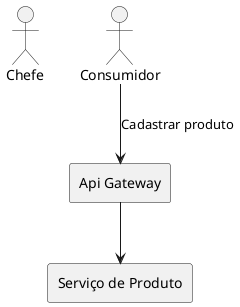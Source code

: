 @startuml
' Definições
actor Chefe
rectangle "Api Gateway" as ApiGateway
rectangle "Serviço de Produto" as ProdutoServico

' Relação
Consumidor --> ApiGateway : Cadastrar produto
ApiGateway --> ProdutoServico
@enduml